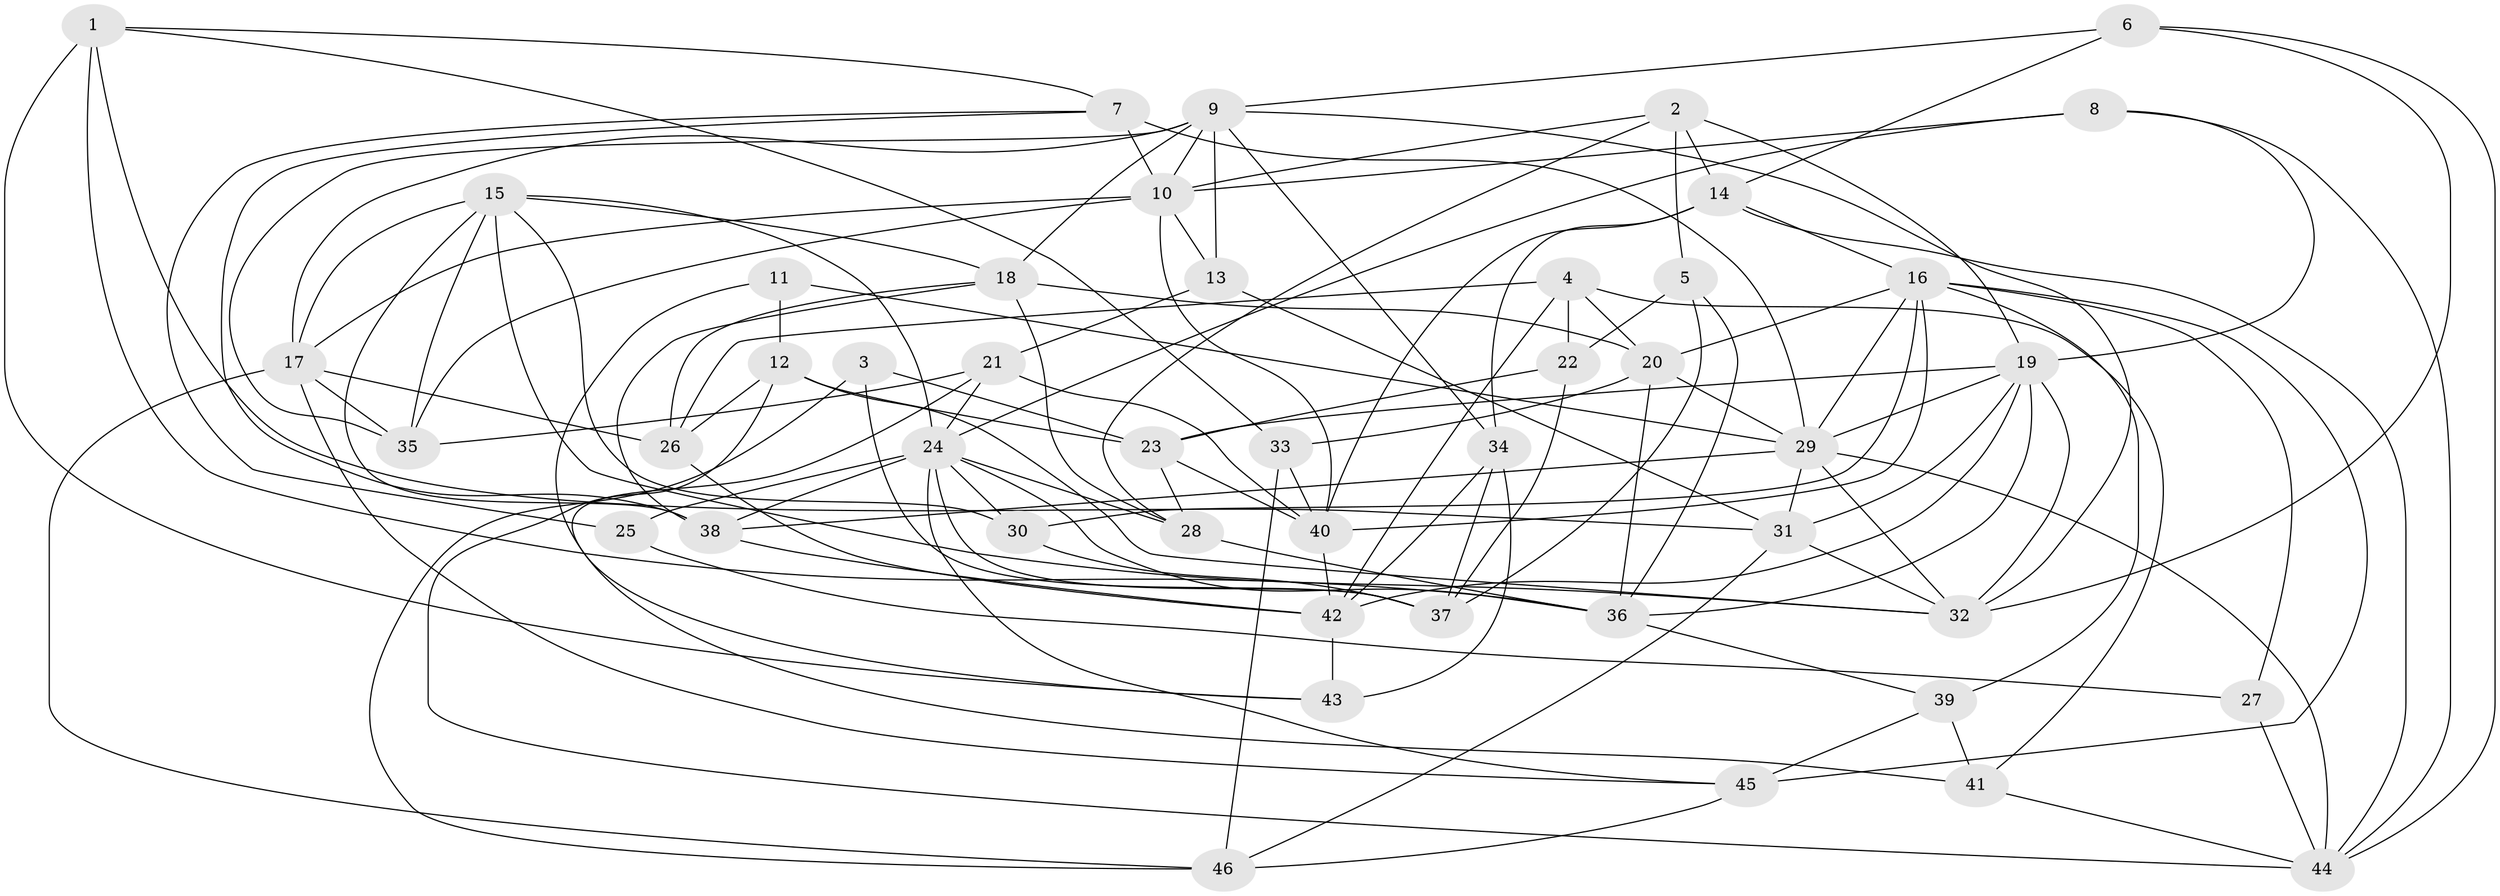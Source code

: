 // original degree distribution, {2: 0.11494252873563218, 5: 0.1839080459770115, 3: 0.3563218390804598, 9: 0.011494252873563218, 6: 0.08045977011494253, 4: 0.19540229885057472, 8: 0.011494252873563218, 7: 0.04597701149425287}
// Generated by graph-tools (version 1.1) at 2025/01/03/09/25 03:01:59]
// undirected, 46 vertices, 127 edges
graph export_dot {
graph [start="1"]
  node [color=gray90,style=filled];
  1;
  2;
  3;
  4;
  5;
  6;
  7;
  8;
  9;
  10;
  11;
  12;
  13;
  14;
  15;
  16;
  17;
  18;
  19;
  20;
  21;
  22;
  23;
  24;
  25;
  26;
  27;
  28;
  29;
  30;
  31;
  32;
  33;
  34;
  35;
  36;
  37;
  38;
  39;
  40;
  41;
  42;
  43;
  44;
  45;
  46;
  1 -- 7 [weight=1.0];
  1 -- 31 [weight=1.0];
  1 -- 33 [weight=1.0];
  1 -- 36 [weight=1.0];
  1 -- 43 [weight=1.0];
  2 -- 5 [weight=1.0];
  2 -- 10 [weight=1.0];
  2 -- 14 [weight=2.0];
  2 -- 19 [weight=1.0];
  2 -- 28 [weight=1.0];
  3 -- 23 [weight=1.0];
  3 -- 37 [weight=1.0];
  3 -- 46 [weight=1.0];
  4 -- 20 [weight=1.0];
  4 -- 22 [weight=1.0];
  4 -- 26 [weight=1.0];
  4 -- 41 [weight=1.0];
  4 -- 42 [weight=1.0];
  5 -- 22 [weight=1.0];
  5 -- 36 [weight=1.0];
  5 -- 37 [weight=1.0];
  6 -- 9 [weight=1.0];
  6 -- 14 [weight=1.0];
  6 -- 32 [weight=1.0];
  6 -- 44 [weight=1.0];
  7 -- 10 [weight=1.0];
  7 -- 25 [weight=1.0];
  7 -- 29 [weight=1.0];
  7 -- 38 [weight=1.0];
  8 -- 10 [weight=1.0];
  8 -- 19 [weight=1.0];
  8 -- 24 [weight=1.0];
  8 -- 44 [weight=1.0];
  9 -- 10 [weight=1.0];
  9 -- 13 [weight=1.0];
  9 -- 17 [weight=1.0];
  9 -- 18 [weight=1.0];
  9 -- 32 [weight=1.0];
  9 -- 34 [weight=1.0];
  9 -- 35 [weight=1.0];
  10 -- 13 [weight=1.0];
  10 -- 17 [weight=1.0];
  10 -- 35 [weight=1.0];
  10 -- 40 [weight=1.0];
  11 -- 12 [weight=1.0];
  11 -- 29 [weight=1.0];
  11 -- 43 [weight=1.0];
  12 -- 23 [weight=1.0];
  12 -- 26 [weight=1.0];
  12 -- 32 [weight=1.0];
  12 -- 44 [weight=1.0];
  13 -- 21 [weight=1.0];
  13 -- 31 [weight=1.0];
  14 -- 16 [weight=1.0];
  14 -- 34 [weight=2.0];
  14 -- 40 [weight=1.0];
  14 -- 44 [weight=1.0];
  15 -- 17 [weight=1.0];
  15 -- 18 [weight=1.0];
  15 -- 24 [weight=1.0];
  15 -- 30 [weight=1.0];
  15 -- 32 [weight=1.0];
  15 -- 35 [weight=1.0];
  15 -- 38 [weight=2.0];
  16 -- 20 [weight=1.0];
  16 -- 27 [weight=1.0];
  16 -- 29 [weight=1.0];
  16 -- 30 [weight=1.0];
  16 -- 39 [weight=1.0];
  16 -- 40 [weight=1.0];
  16 -- 45 [weight=1.0];
  17 -- 26 [weight=1.0];
  17 -- 35 [weight=1.0];
  17 -- 45 [weight=1.0];
  17 -- 46 [weight=1.0];
  18 -- 20 [weight=1.0];
  18 -- 26 [weight=1.0];
  18 -- 28 [weight=1.0];
  18 -- 38 [weight=1.0];
  19 -- 23 [weight=1.0];
  19 -- 29 [weight=1.0];
  19 -- 31 [weight=1.0];
  19 -- 32 [weight=1.0];
  19 -- 36 [weight=1.0];
  19 -- 42 [weight=1.0];
  20 -- 29 [weight=1.0];
  20 -- 33 [weight=1.0];
  20 -- 36 [weight=1.0];
  21 -- 24 [weight=1.0];
  21 -- 35 [weight=1.0];
  21 -- 40 [weight=1.0];
  21 -- 41 [weight=1.0];
  22 -- 23 [weight=1.0];
  22 -- 37 [weight=1.0];
  23 -- 28 [weight=1.0];
  23 -- 40 [weight=1.0];
  24 -- 25 [weight=1.0];
  24 -- 28 [weight=1.0];
  24 -- 30 [weight=1.0];
  24 -- 36 [weight=1.0];
  24 -- 37 [weight=1.0];
  24 -- 38 [weight=1.0];
  24 -- 45 [weight=1.0];
  25 -- 27 [weight=1.0];
  26 -- 42 [weight=1.0];
  27 -- 44 [weight=2.0];
  28 -- 36 [weight=1.0];
  29 -- 31 [weight=1.0];
  29 -- 32 [weight=1.0];
  29 -- 38 [weight=2.0];
  29 -- 44 [weight=1.0];
  30 -- 37 [weight=1.0];
  31 -- 32 [weight=1.0];
  31 -- 46 [weight=1.0];
  33 -- 40 [weight=1.0];
  33 -- 46 [weight=1.0];
  34 -- 37 [weight=1.0];
  34 -- 42 [weight=1.0];
  34 -- 43 [weight=1.0];
  36 -- 39 [weight=1.0];
  38 -- 42 [weight=1.0];
  39 -- 41 [weight=1.0];
  39 -- 45 [weight=1.0];
  40 -- 42 [weight=1.0];
  41 -- 44 [weight=1.0];
  42 -- 43 [weight=1.0];
  45 -- 46 [weight=1.0];
}

